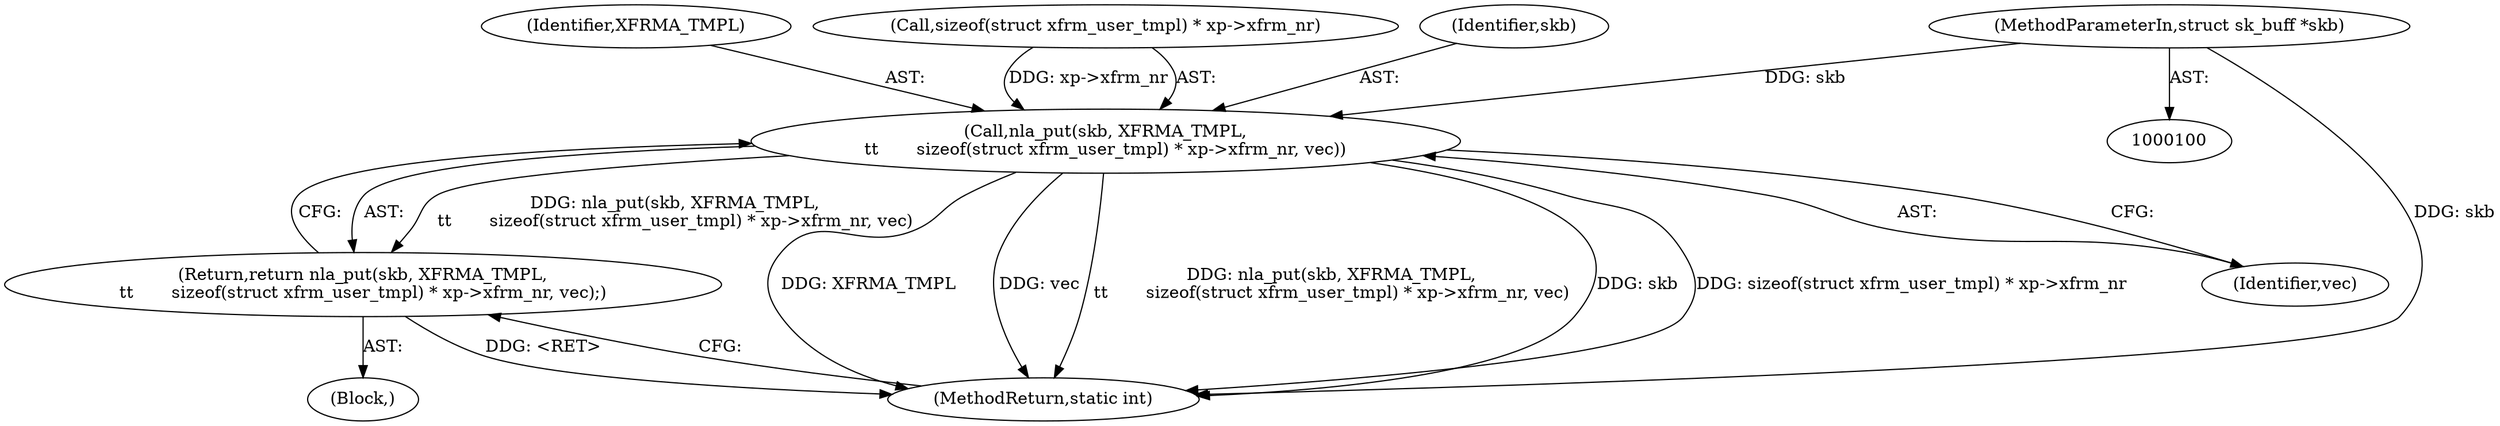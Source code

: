 digraph "0_linux_1f86840f897717f86d523a13e99a447e6a5d2fa5@pointer" {
"1000102" [label="(MethodParameterIn,struct sk_buff *skb)"];
"1000231" [label="(Call,nla_put(skb, XFRMA_TMPL,\n\t\t       sizeof(struct xfrm_user_tmpl) * xp->xfrm_nr, vec))"];
"1000230" [label="(Return,return nla_put(skb, XFRMA_TMPL,\n\t\t       sizeof(struct xfrm_user_tmpl) * xp->xfrm_nr, vec);)"];
"1000233" [label="(Identifier,XFRMA_TMPL)"];
"1000231" [label="(Call,nla_put(skb, XFRMA_TMPL,\n\t\t       sizeof(struct xfrm_user_tmpl) * xp->xfrm_nr, vec))"];
"1000234" [label="(Call,sizeof(struct xfrm_user_tmpl) * xp->xfrm_nr)"];
"1000102" [label="(MethodParameterIn,struct sk_buff *skb)"];
"1000103" [label="(Block,)"];
"1000241" [label="(MethodReturn,static int)"];
"1000232" [label="(Identifier,skb)"];
"1000240" [label="(Identifier,vec)"];
"1000230" [label="(Return,return nla_put(skb, XFRMA_TMPL,\n\t\t       sizeof(struct xfrm_user_tmpl) * xp->xfrm_nr, vec);)"];
"1000102" -> "1000100"  [label="AST: "];
"1000102" -> "1000241"  [label="DDG: skb"];
"1000102" -> "1000231"  [label="DDG: skb"];
"1000231" -> "1000230"  [label="AST: "];
"1000231" -> "1000240"  [label="CFG: "];
"1000232" -> "1000231"  [label="AST: "];
"1000233" -> "1000231"  [label="AST: "];
"1000234" -> "1000231"  [label="AST: "];
"1000240" -> "1000231"  [label="AST: "];
"1000230" -> "1000231"  [label="CFG: "];
"1000231" -> "1000241"  [label="DDG: XFRMA_TMPL"];
"1000231" -> "1000241"  [label="DDG: vec"];
"1000231" -> "1000241"  [label="DDG: nla_put(skb, XFRMA_TMPL,\n\t\t       sizeof(struct xfrm_user_tmpl) * xp->xfrm_nr, vec)"];
"1000231" -> "1000241"  [label="DDG: skb"];
"1000231" -> "1000241"  [label="DDG: sizeof(struct xfrm_user_tmpl) * xp->xfrm_nr"];
"1000231" -> "1000230"  [label="DDG: nla_put(skb, XFRMA_TMPL,\n\t\t       sizeof(struct xfrm_user_tmpl) * xp->xfrm_nr, vec)"];
"1000234" -> "1000231"  [label="DDG: xp->xfrm_nr"];
"1000230" -> "1000103"  [label="AST: "];
"1000241" -> "1000230"  [label="CFG: "];
"1000230" -> "1000241"  [label="DDG: <RET>"];
}
